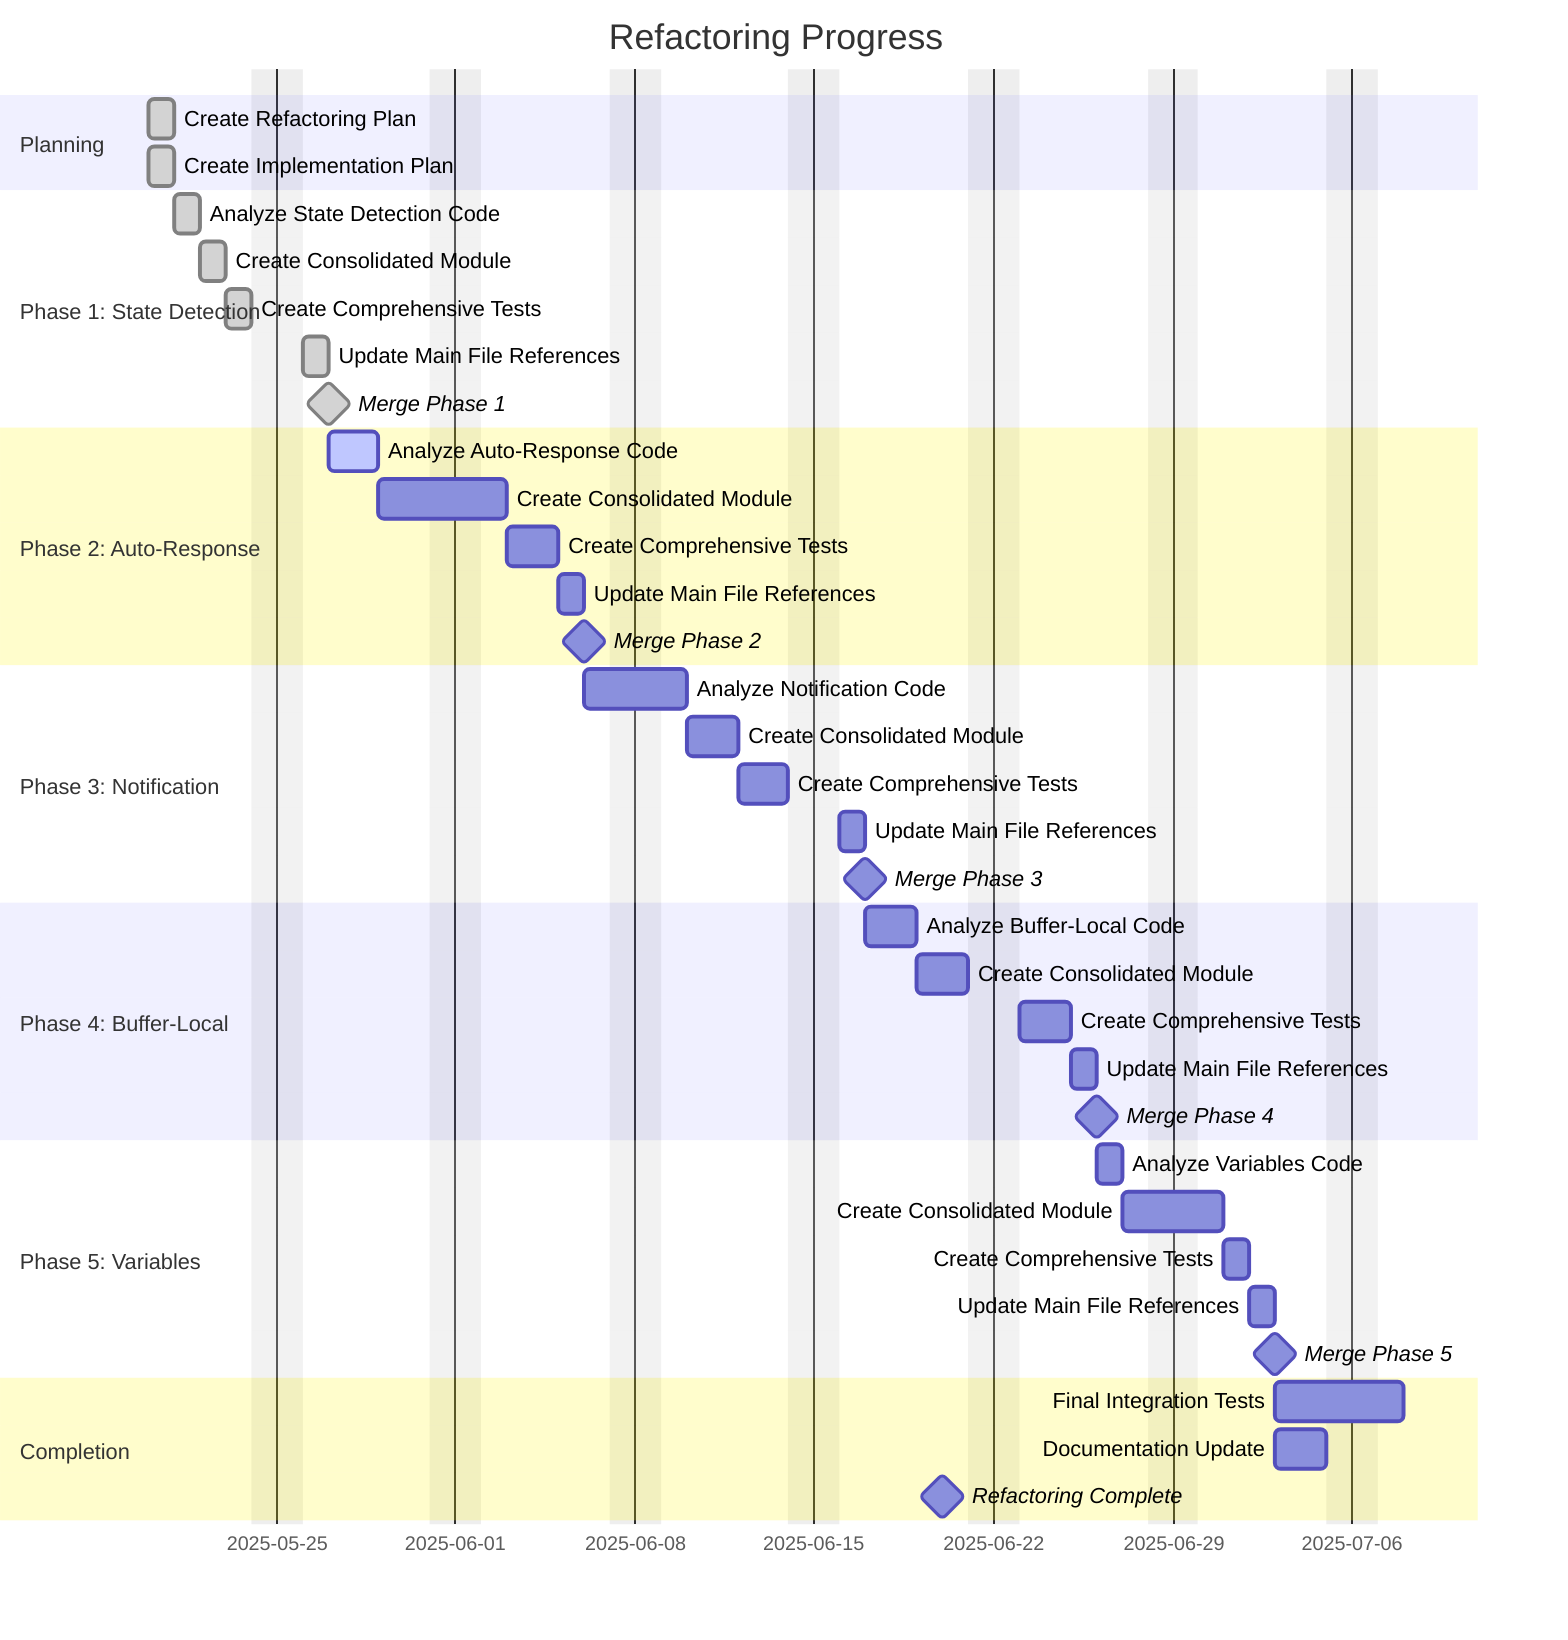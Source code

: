 ---
title: Emacs Claude Code Refactoring Progress
---
gantt
    dateFormat  YYYY-MM-DD
    title       Refactoring Progress
    excludes    weekends

    section Planning
    Create Refactoring Plan                       :done, plan1, 2025-05-20, 1d
    Create Implementation Plan                    :done, plan2, 2025-05-20, 1d
    
    section Phase 1: State Detection
    Analyze State Detection Code                  :done, sd1, after plan2, 1d
    Create Consolidated Module                    :done, sd2, after sd1, 1d
    Create Comprehensive Tests                    :done, sd3, after sd2, 1d
    Update Main File References                   :done, sd4, after sd3, 1d
    Merge Phase 1                                 :done, milestone, after sd4, 0d
    
    section Phase 2: Auto-Response
    Analyze Auto-Response Code                    :active, ar1, after sd4, 2d
    Create Consolidated Module                    :ar2, after ar1, 3d
    Create Comprehensive Tests                    :ar3, after ar2, 2d
    Update Main File References                   :ar4, after ar3, 1d
    Merge Phase 2                                 :milestone, after ar4, 0d
    
    section Phase 3: Notification
    Analyze Notification Code                     :n1, after ar4, 2d
    Create Consolidated Module                    :n2, after n1, 2d
    Create Comprehensive Tests                    :n3, after n2, 2d
    Update Main File References                   :n4, after n3, 1d
    Merge Phase 3                                 :milestone, after n4, 0d
    
    section Phase 4: Buffer-Local
    Analyze Buffer-Local Code                     :bl1, after n4, 2d
    Create Consolidated Module                    :bl2, after bl1, 2d
    Create Comprehensive Tests                    :bl3, after bl2, 2d
    Update Main File References                   :bl4, after bl3, 1d
    Merge Phase 4                                 :milestone, after bl4, 0d
    
    section Phase 5: Variables
    Analyze Variables Code                        :v1, after bl4, 1d
    Create Consolidated Module                    :v2, after v1, 2d
    Create Comprehensive Tests                    :v3, after v2, 1d
    Update Main File References                   :v4, after v3, 1d
    Merge Phase 5                                 :milestone, after v4, 0d
    
    section Completion
    Final Integration Tests                       :after v4, 3d
    Documentation Update                          :after v4, 2d
    Refactoring Complete                          :milestone, 2025-06-20, 0d